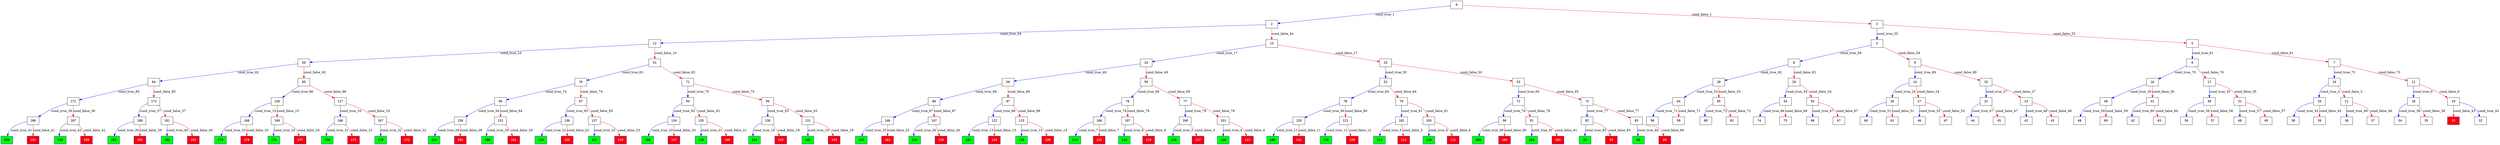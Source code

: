 digraph ExecutionTree {
	node [color=black fontname=Courier height=.5 shape=record]
	92 [color=blue, fillcolor=green, style=filled, fontcolor=black, fontname="Courier-Bold"]
	88 [color=blue, fillcolor=green, style=filled, fontcolor=black, fontname="Courier-Bold"]
	190 [color=blue, fillcolor=green, style=filled, fontcolor=black, fontname="Courier-Bold"]
	188 [color=blue, fillcolor=green, style=filled, fontcolor=black, fontname="Courier-Bold"]
	184 [color=blue, fillcolor=green, style=filled, fontcolor=black, fontname="Courier-Bold"]
	182 [color=blue, fillcolor=green, style=filled, fontcolor=black, fontname="Courier-Bold"]
	178 [color=blue, fillcolor=green, style=filled, fontcolor=black, fontname="Courier-Bold"]
	176 [color=blue, fillcolor=green, style=filled, fontcolor=black, fontname="Courier-Bold"]
	174 [color=blue, fillcolor=green, style=filled, fontcolor=black, fontname="Courier-Bold"]
	170 [color=blue, fillcolor=green, style=filled, fontcolor=black, fontname="Courier-Bold"]
	164 [color=blue, fillcolor=green, style=filled, fontcolor=black, fontname="Courier-Bold"]
	162 [color=blue, fillcolor=green, style=filled, fontcolor=black, fontname="Courier-Bold"]
	160 [color=blue, fillcolor=green, style=filled, fontcolor=black, fontname="Courier-Bold"]
	158 [color=blue, fillcolor=green, style=filled, fontcolor=black, fontname="Courier-Bold"]
	156 [color=blue, fillcolor=green, style=filled, fontcolor=black, fontname="Courier-Bold"]
	154 [color=blue, fillcolor=green, style=filled, fontcolor=black, fontname="Courier-Bold"]
	152 [color=blue, fillcolor=green, style=filled, fontcolor=black, fontname="Courier-Bold"]
	148 [color=blue, fillcolor=green, style=filled, fontcolor=black, fontname="Courier-Bold"]
	144 [color=blue, fillcolor=green, style=filled, fontcolor=black, fontname="Courier-Bold"]
	142 [color=blue, fillcolor=green, style=filled, fontcolor=black, fontname="Courier-Bold"]
	140 [color=blue, fillcolor=green, style=filled, fontcolor=black, fontname="Courier-Bold"]
	138 [color=blue, fillcolor=green, style=filled, fontcolor=black, fontname="Courier-Bold"]
	132 [color=blue, fillcolor=green, style=filled, fontcolor=black, fontname="Courier-Bold"]
	128 [color=blue, fillcolor=green, style=filled, fontcolor=black, fontname="Courier-Bold"]
	124 [color=blue, fillcolor=green, style=filled, fontcolor=black, fontname="Courier-Bold"]
	118 [color=blue, fillcolor=green, style=filled, fontcolor=black, fontname="Courier-Bold"]
	116 [color=blue, fillcolor=green, style=filled, fontcolor=black, fontname="Courier-Bold"]
	114 [color=blue, fillcolor=green, style=filled, fontcolor=black, fontname="Courier-Bold"]
	112 [color=blue, fillcolor=green, style=filled, fontcolor=black, fontname="Courier-Bold"]
	110 [color=blue, fillcolor=green, style=filled, fontcolor=black, fontname="Courier-Bold"]
	108 [color=blue, fillcolor=green, style=filled, fontcolor=black, fontname="Courier-Bold"]
	104 [color=blue, fillcolor=green, style=filled, fontcolor=black, fontname="Courier-Bold"]
	191 [color=blue, fillcolor=red, style=filled, fontcolor=white, fontname="Courier-Bold"]
	189 [color=blue, fillcolor=red, style=filled, fontcolor=white, fontname="Courier-Bold"]
	185 [color=blue, fillcolor=red, style=filled, fontcolor=white, fontname="Courier-Bold"]
	183 [color=blue, fillcolor=red, style=filled, fontcolor=white, fontname="Courier-Bold"]
	179 [color=blue, fillcolor=red, style=filled, fontcolor=white, fontname="Courier-Bold"]
	177 [color=blue, fillcolor=red, style=filled, fontcolor=white, fontname="Courier-Bold"]
	175 [color=blue, fillcolor=red, style=filled, fontcolor=white, fontname="Courier-Bold"]
	171 [color=blue, fillcolor=red, style=filled, fontcolor=white, fontname="Courier-Bold"]
	165 [color=blue, fillcolor=red, style=filled, fontcolor=white, fontname="Courier-Bold"]
	163 [color=blue, fillcolor=red, style=filled, fontcolor=white, fontname="Courier-Bold"]
	161 [color=blue, fillcolor=red, style=filled, fontcolor=white, fontname="Courier-Bold"]
	159 [color=blue, fillcolor=red, style=filled, fontcolor=white, fontname="Courier-Bold"]
	157 [color=blue, fillcolor=red, style=filled, fontcolor=white, fontname="Courier-Bold"]
	155 [color=blue, fillcolor=red, style=filled, fontcolor=white, fontname="Courier-Bold"]
	153 [color=blue, fillcolor=red, style=filled, fontcolor=white, fontname="Courier-Bold"]
	149 [color=blue, fillcolor=red, style=filled, fontcolor=white, fontname="Courier-Bold"]
	145 [color=blue, fillcolor=red, style=filled, fontcolor=white, fontname="Courier-Bold"]
	143 [color=blue, fillcolor=red, style=filled, fontcolor=white, fontname="Courier-Bold"]
	141 [color=blue, fillcolor=red, style=filled, fontcolor=white, fontname="Courier-Bold"]
	139 [color=blue, fillcolor=red, style=filled, fontcolor=white, fontname="Courier-Bold"]
	133 [color=blue, fillcolor=red, style=filled, fontcolor=white, fontname="Courier-Bold"]
	129 [color=blue, fillcolor=red, style=filled, fontcolor=white, fontname="Courier-Bold"]
	125 [color=blue, fillcolor=red, style=filled, fontcolor=white, fontname="Courier-Bold"]
	119 [color=blue, fillcolor=red, style=filled, fontcolor=white, fontname="Courier-Bold"]
	117 [color=blue, fillcolor=red, style=filled, fontcolor=white, fontname="Courier-Bold"]
	115 [color=blue, fillcolor=red, style=filled, fontcolor=white, fontname="Courier-Bold"]
	113 [color=blue, fillcolor=red, style=filled, fontcolor=white, fontname="Courier-Bold"]
	111 [color=blue, fillcolor=red, style=filled, fontcolor=white, fontname="Courier-Bold"]
	109 [color=blue, fillcolor=red, style=filled, fontcolor=white, fontname="Courier-Bold"]
	105 [color=blue, fillcolor=red, style=filled, fontcolor=white, fontname="Courier-Bold"]
	93 [color=blue, fillcolor=red, style=filled, fontcolor=white, fontname="Courier-Bold"]
	89 [color=blue, fillcolor=red, style=filled, fontcolor=white, fontname="Courier-Bold"]
	33 [color=blue, fillcolor=red, style=filled, fontcolor=white, fontname="Courier-Bold"]
	0 -> 2 [label=cond_true_1 color=blue]
	0 -> 3 [label=cond_false_1 color=red]
	2 -> 12 [label=cond_true_44 color=blue]
	2 -> 13 [label=cond_false_44 color=red]
	3 -> 4 [label=cond_true_55 color=blue]
	3 -> 5 [label=cond_false_55 color=red]
	10 -> 20 [label=cond_true_2 color=blue]
	10 -> 21 [label=cond_false_2 color=red]
	20 -> 38 [label=cond_true_45 color=blue]
	20 -> 39 [label=cond_false_45 color=red]
	21 -> 36 [label=cond_true_46 color=blue]
	21 -> 37 [label=cond_false_46 color=red]
	100 -> 116 [label=cond_true_3 color=blue]
	100 -> 117 [label=cond_false_3 color=red]
	101 -> 114 [label=cond_true_4 color=blue]
	101 -> 115 [label=cond_false_4 color=red]
	102 -> 112 [label=cond_true_5 color=blue]
	102 -> 113 [label=cond_false_5 color=red]
	103 -> 110 [label=cond_true_6 color=blue]
	103 -> 111 [label=cond_false_6 color=red]
	106 -> 124 [label=cond_true_7 color=blue]
	106 -> 125 [label=cond_false_7 color=red]
	107 -> 118 [label=cond_true_8 color=blue]
	107 -> 119 [label=cond_false_8 color=red]
	11 -> 18 [label=cond_true_9 color=blue]
	11 -> 19 [label=cond_false_9 color=red]
	18 -> 34 [label=cond_true_38 color=blue]
	18 -> 35 [label=cond_false_38 color=red]
	19 -> 32 [label=cond_true_43 color=blue]
	19 -> 33 [label=cond_false_43 color=red]
	12 -> 50 [label=cond_true_10 color=blue]
	12 -> 51 [label=cond_false_10 color=red]
	50 -> 84 [label=cond_true_62 color=blue]
	50 -> 85 [label=cond_false_62 color=red]
	51 -> 70 [label=cond_true_63 color=blue]
	51 -> 71 [label=cond_false_63 color=red]
	120 -> 140 [label=cond_true_11 color=blue]
	120 -> 141 [label=cond_false_11 color=red]
	121 -> 128 [label=cond_true_12 color=blue]
	121 -> 129 [label=cond_false_12 color=red]
	122 -> 132 [label=cond_true_13 color=blue]
	122 -> 133 [label=cond_false_13 color=red]
	123 -> 138 [label=cond_true_14 color=blue]
	123 -> 139 [label=cond_false_14 color=red]
	126 -> 168 [label=cond_true_15 color=blue]
	126 -> 169 [label=cond_false_15 color=red]
	168 -> 178 [label=cond_true_33 color=blue]
	168 -> 179 [label=cond_false_33 color=red]
	169 -> 176 [label=cond_true_34 color=blue]
	169 -> 177 [label=cond_false_34 color=red]
	127 -> 166 [label=cond_true_16 color=blue]
	127 -> 167 [label=cond_false_16 color=red]
	166 -> 174 [label=cond_true_31 color=blue]
	166 -> 175 [label=cond_false_31 color=red]
	167 -> 170 [label=cond_true_32 color=blue]
	167 -> 171 [label=cond_false_32 color=red]
	13 -> 24 [label=cond_true_17 color=blue]
	13 -> 25 [label=cond_false_17 color=red]
	24 -> 58 [label=cond_true_49 color=blue]
	24 -> 59 [label=cond_false_49 color=red]
	25 -> 52 [label=cond_true_50 color=blue]
	25 -> 53 [label=cond_false_50 color=red]
	130 -> 144 [label=cond_true_18 color=blue]
	130 -> 145 [label=cond_false_18 color=red]
	131 -> 142 [label=cond_true_19 color=blue]
	131 -> 143 [label=cond_false_19 color=red]
	134 -> 156 [label=cond_true_20 color=blue]
	134 -> 157 [label=cond_false_20 color=red]
	135 -> 148 [label=cond_true_21 color=blue]
	135 -> 149 [label=cond_false_21 color=red]
	136 -> 154 [label=cond_true_22 color=blue]
	136 -> 155 [label=cond_false_22 color=red]
	137 -> 152 [label=cond_true_23 color=blue]
	137 -> 153 [label=cond_false_23 color=red]
	14 -> 26 [label=cond_true_24 color=blue]
	14 -> 27 [label=cond_false_24 color=red]
	26 -> 60 [label=cond_true_51 color=blue]
	26 -> 61 [label=cond_false_51 color=red]
	27 -> 46 [label=cond_true_52 color=blue]
	27 -> 47 [label=cond_false_52 color=red]
	146 -> 162 [label=cond_true_25 color=blue]
	146 -> 163 [label=cond_false_25 color=red]
	147 -> 158 [label=cond_true_26 color=blue]
	147 -> 159 [label=cond_false_26 color=red]
	15 -> 22 [label=cond_true_27 color=blue]
	15 -> 23 [label=cond_false_27 color=red]
	22 -> 44 [label=cond_true_47 color=blue]
	22 -> 45 [label=cond_false_47 color=red]
	23 -> 42 [label=cond_true_48 color=blue]
	23 -> 43 [label=cond_false_48 color=red]
	150 -> 164 [label=cond_true_28 color=blue]
	150 -> 165 [label=cond_false_28 color=red]
	151 -> 160 [label=cond_true_29 color=blue]
	151 -> 161 [label=cond_false_29 color=red]
	16 -> 40 [label=cond_true_30 color=blue]
	16 -> 41 [label=cond_false_30 color=red]
	40 -> 68 [label=cond_true_59 color=blue]
	40 -> 69 [label=cond_false_59 color=red]
	41 -> 62 [label=cond_true_60 color=blue]
	41 -> 63 [label=cond_false_60 color=red]
	17 -> 30 [label=cond_true_35 color=blue]
	17 -> 31 [label=cond_false_35 color=red]
	30 -> 56 [label=cond_true_56 color=blue]
	30 -> 57 [label=cond_false_56 color=red]
	31 -> 48 [label=cond_true_57 color=blue]
	31 -> 49 [label=cond_false_57 color=red]
	172 -> 186 [label=cond_true_36 color=blue]
	172 -> 187 [label=cond_false_36 color=red]
	186 -> 190 [label=cond_true_41 color=blue]
	186 -> 191 [label=cond_false_41 color=red]
	187 -> 188 [label=cond_true_42 color=blue]
	187 -> 189 [label=cond_false_42 color=red]
	173 -> 180 [label=cond_true_37 color=blue]
	173 -> 181 [label=cond_false_37 color=red]
	180 -> 184 [label=cond_true_39 color=blue]
	180 -> 185 [label=cond_false_39 color=red]
	181 -> 182 [label=cond_true_40 color=blue]
	181 -> 183 [label=cond_false_40 color=red]
	58 -> 86 [label=cond_true_68 color=blue]
	58 -> 87 [label=cond_false_68 color=red]
	59 -> 76 [label=cond_true_69 color=blue]
	59 -> 77 [label=cond_false_69 color=red]
	52 -> 78 [label=cond_true_64 color=blue]
	52 -> 79 [label=cond_false_64 color=red]
	53 -> 72 [label=cond_true_65 color=blue]
	53 -> 73 [label=cond_false_65 color=red]
	28 -> 64 [label=cond_true_53 color=blue]
	28 -> 65 [label=cond_false_53 color=red]
	64 -> 98 [label=cond_true_71 color=blue]
	64 -> 99 [label=cond_false_71 color=red]
	65 -> 80 [label=cond_true_72 color=blue]
	65 -> 81 [label=cond_false_72 color=red]
	29 -> 54 [label=cond_true_54 color=blue]
	29 -> 55 [label=cond_false_54 color=red]
	54 -> 74 [label=cond_true_66 color=blue]
	54 -> 75 [label=cond_false_66 color=red]
	55 -> 66 [label=cond_true_67 color=blue]
	55 -> 67 [label=cond_false_67 color=red]
	4 -> 8 [label=cond_true_58 color=blue]
	4 -> 9 [label=cond_false_58 color=red]
	5 -> 6 [label=cond_true_61 color=blue]
	5 -> 7 [label=cond_false_61 color=red]
	8 -> 28 [label=cond_true_82 color=blue]
	8 -> 29 [label=cond_false_82 color=red]
	9 -> 14 [label=cond_true_89 color=blue]
	9 -> 15 [label=cond_false_89 color=red]
	6 -> 16 [label=cond_true_70 color=blue]
	6 -> 17 [label=cond_false_70 color=red]
	7 -> 10 [label=cond_true_73 color=blue]
	7 -> 11 [label=cond_false_73 color=red]
	84 -> 172 [label=cond_true_85 color=blue]
	84 -> 173 [label=cond_false_85 color=red]
	85 -> 126 [label=cond_true_86 color=blue]
	85 -> 127 [label=cond_false_86 color=red]
	70 -> 96 [label=cond_true_74 color=blue]
	70 -> 97 [label=cond_false_74 color=red]
	71 -> 94 [label=cond_true_75 color=blue]
	71 -> 95 [label=cond_false_75 color=red]
	78 -> 120 [label=cond_true_80 color=blue]
	78 -> 121 [label=cond_false_80 color=red]
	79 -> 102 [label=cond_true_81 color=blue]
	79 -> 103 [label=cond_false_81 color=red]
	72 -> 90 [label=cond_true_76 color=blue]
	72 -> 91 [label=cond_false_76 color=red]
	73 -> 82 [label=cond_true_77 color=blue]
	73 -> 83 [label=cond_false_77 color=red]
	86 -> 146 [label=cond_true_87 color=blue]
	86 -> 147 [label=cond_false_87 color=red]
	87 -> 122 [label=cond_true_88 color=blue]
	87 -> 123 [label=cond_false_88 color=red]
	76 -> 106 [label=cond_true_78 color=blue]
	76 -> 107 [label=cond_false_78 color=red]
	77 -> 100 [label=cond_true_79 color=blue]
	77 -> 101 [label=cond_false_79 color=red]
	96 -> 150 [label=cond_true_94 color=blue]
	96 -> 151 [label=cond_false_94 color=red]
	97 -> 136 [label=cond_true_95 color=blue]
	97 -> 137 [label=cond_false_95 color=red]
	94 -> 134 [label=cond_true_92 color=blue]
	94 -> 135 [label=cond_false_92 color=red]
	95 -> 130 [label=cond_true_93 color=blue]
	95 -> 131 [label=cond_false_93 color=red]
	90 -> 108 [label=cond_true_90 color=blue]
	90 -> 109 [label=cond_false_90 color=red]
	91 -> 104 [label=cond_true_91 color=blue]
	91 -> 105 [label=cond_false_91 color=red]
	82 -> 92 [label=cond_true_83 color=blue]
	82 -> 93 [label=cond_false_83 color=red]
	83 -> 88 [label=cond_true_84 color=blue]
	83 -> 89 [label=cond_false_84 color=red]
}
